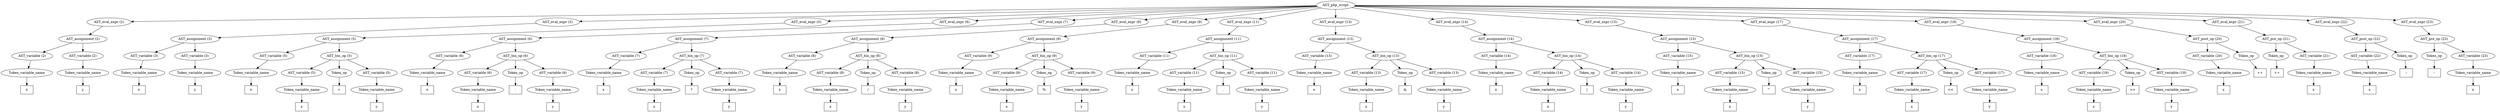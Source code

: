 /*
 * AST in dot format generated by phc -- the PHP compiler
 */

digraph AST {
node_0 [label="AST_php_script"];
node_1 [label="AST_eval_expr (2)"];
node_2 [label="AST_assignment (2)"];
node_3 [label="AST_variable (2)"];
node_4 [label="Token_variable_name"];
node_5 [label="x", shape=box]
node_4 -> node_5;
node_3 -> node_4;
node_6 [label="AST_variable (2)"];
node_7 [label="Token_variable_name"];
node_8 [label="y", shape=box]
node_7 -> node_8;
node_6 -> node_7;
node_2 -> node_6;
node_2 -> node_3;
node_1 -> node_2;
node_9 [label="AST_eval_expr (3)"];
node_10 [label="AST_assignment (3)"];
node_11 [label="AST_variable (3)"];
node_12 [label="Token_variable_name"];
node_13 [label="x", shape=box]
node_12 -> node_13;
node_11 -> node_12;
node_14 [label="AST_variable (3)"];
node_15 [label="Token_variable_name"];
node_16 [label="y", shape=box]
node_15 -> node_16;
node_14 -> node_15;
node_10 -> node_14;
node_10 -> node_11;
node_9 -> node_10;
node_17 [label="AST_eval_expr (5)"];
node_18 [label="AST_assignment (5)"];
node_19 [label="AST_variable (5)"];
node_20 [label="Token_variable_name"];
node_21 [label="x", shape=box]
node_20 -> node_21;
node_19 -> node_20;
node_22 [label="AST_bin_op (5)"];
node_23 [label="AST_variable (5)"];
node_24 [label="Token_variable_name"];
node_25 [label="x", shape=box]
node_24 -> node_25;
node_23 -> node_24;
node_26 [label="Token_op"];
node_27 [label="+", shape=box]
node_26 -> node_27;
node_28 [label="AST_variable (5)"];
node_29 [label="Token_variable_name"];
node_30 [label="y", shape=box]
node_29 -> node_30;
node_28 -> node_29;
node_22 -> node_28;
node_22 -> node_26;
node_22 -> node_23;
node_18 -> node_22;
node_18 -> node_19;
node_17 -> node_18;
node_31 [label="AST_eval_expr (6)"];
node_32 [label="AST_assignment (6)"];
node_33 [label="AST_variable (6)"];
node_34 [label="Token_variable_name"];
node_35 [label="x", shape=box]
node_34 -> node_35;
node_33 -> node_34;
node_36 [label="AST_bin_op (6)"];
node_37 [label="AST_variable (6)"];
node_38 [label="Token_variable_name"];
node_39 [label="x", shape=box]
node_38 -> node_39;
node_37 -> node_38;
node_40 [label="Token_op"];
node_41 [label="-", shape=box]
node_40 -> node_41;
node_42 [label="AST_variable (6)"];
node_43 [label="Token_variable_name"];
node_44 [label="y", shape=box]
node_43 -> node_44;
node_42 -> node_43;
node_36 -> node_42;
node_36 -> node_40;
node_36 -> node_37;
node_32 -> node_36;
node_32 -> node_33;
node_31 -> node_32;
node_45 [label="AST_eval_expr (7)"];
node_46 [label="AST_assignment (7)"];
node_47 [label="AST_variable (7)"];
node_48 [label="Token_variable_name"];
node_49 [label="x", shape=box]
node_48 -> node_49;
node_47 -> node_48;
node_50 [label="AST_bin_op (7)"];
node_51 [label="AST_variable (7)"];
node_52 [label="Token_variable_name"];
node_53 [label="x", shape=box]
node_52 -> node_53;
node_51 -> node_52;
node_54 [label="Token_op"];
node_55 [label="*", shape=box]
node_54 -> node_55;
node_56 [label="AST_variable (7)"];
node_57 [label="Token_variable_name"];
node_58 [label="y", shape=box]
node_57 -> node_58;
node_56 -> node_57;
node_50 -> node_56;
node_50 -> node_54;
node_50 -> node_51;
node_46 -> node_50;
node_46 -> node_47;
node_45 -> node_46;
node_59 [label="AST_eval_expr (8)"];
node_60 [label="AST_assignment (8)"];
node_61 [label="AST_variable (8)"];
node_62 [label="Token_variable_name"];
node_63 [label="x", shape=box]
node_62 -> node_63;
node_61 -> node_62;
node_64 [label="AST_bin_op (8)"];
node_65 [label="AST_variable (8)"];
node_66 [label="Token_variable_name"];
node_67 [label="x", shape=box]
node_66 -> node_67;
node_65 -> node_66;
node_68 [label="Token_op"];
node_69 [label="/", shape=box]
node_68 -> node_69;
node_70 [label="AST_variable (8)"];
node_71 [label="Token_variable_name"];
node_72 [label="y", shape=box]
node_71 -> node_72;
node_70 -> node_71;
node_64 -> node_70;
node_64 -> node_68;
node_64 -> node_65;
node_60 -> node_64;
node_60 -> node_61;
node_59 -> node_60;
node_73 [label="AST_eval_expr (9)"];
node_74 [label="AST_assignment (9)"];
node_75 [label="AST_variable (9)"];
node_76 [label="Token_variable_name"];
node_77 [label="x", shape=box]
node_76 -> node_77;
node_75 -> node_76;
node_78 [label="AST_bin_op (9)"];
node_79 [label="AST_variable (9)"];
node_80 [label="Token_variable_name"];
node_81 [label="x", shape=box]
node_80 -> node_81;
node_79 -> node_80;
node_82 [label="Token_op"];
node_83 [label="%", shape=box]
node_82 -> node_83;
node_84 [label="AST_variable (9)"];
node_85 [label="Token_variable_name"];
node_86 [label="y", shape=box]
node_85 -> node_86;
node_84 -> node_85;
node_78 -> node_84;
node_78 -> node_82;
node_78 -> node_79;
node_74 -> node_78;
node_74 -> node_75;
node_73 -> node_74;
node_87 [label="AST_eval_expr (11)"];
node_88 [label="AST_assignment (11)"];
node_89 [label="AST_variable (11)"];
node_90 [label="Token_variable_name"];
node_91 [label="x", shape=box]
node_90 -> node_91;
node_89 -> node_90;
node_92 [label="AST_bin_op (11)"];
node_93 [label="AST_variable (11)"];
node_94 [label="Token_variable_name"];
node_95 [label="x", shape=box]
node_94 -> node_95;
node_93 -> node_94;
node_96 [label="Token_op"];
node_97 [label=".", shape=box]
node_96 -> node_97;
node_98 [label="AST_variable (11)"];
node_99 [label="Token_variable_name"];
node_100 [label="y", shape=box]
node_99 -> node_100;
node_98 -> node_99;
node_92 -> node_98;
node_92 -> node_96;
node_92 -> node_93;
node_88 -> node_92;
node_88 -> node_89;
node_87 -> node_88;
node_101 [label="AST_eval_expr (13)"];
node_102 [label="AST_assignment (13)"];
node_103 [label="AST_variable (13)"];
node_104 [label="Token_variable_name"];
node_105 [label="x", shape=box]
node_104 -> node_105;
node_103 -> node_104;
node_106 [label="AST_bin_op (13)"];
node_107 [label="AST_variable (13)"];
node_108 [label="Token_variable_name"];
node_109 [label="x", shape=box]
node_108 -> node_109;
node_107 -> node_108;
node_110 [label="Token_op"];
node_111 [label="&", shape=box]
node_110 -> node_111;
node_112 [label="AST_variable (13)"];
node_113 [label="Token_variable_name"];
node_114 [label="y", shape=box]
node_113 -> node_114;
node_112 -> node_113;
node_106 -> node_112;
node_106 -> node_110;
node_106 -> node_107;
node_102 -> node_106;
node_102 -> node_103;
node_101 -> node_102;
node_115 [label="AST_eval_expr (14)"];
node_116 [label="AST_assignment (14)"];
node_117 [label="AST_variable (14)"];
node_118 [label="Token_variable_name"];
node_119 [label="x", shape=box]
node_118 -> node_119;
node_117 -> node_118;
node_120 [label="AST_bin_op (14)"];
node_121 [label="AST_variable (14)"];
node_122 [label="Token_variable_name"];
node_123 [label="x", shape=box]
node_122 -> node_123;
node_121 -> node_122;
node_124 [label="Token_op"];
node_125 [label="|", shape=box]
node_124 -> node_125;
node_126 [label="AST_variable (14)"];
node_127 [label="Token_variable_name"];
node_128 [label="y", shape=box]
node_127 -> node_128;
node_126 -> node_127;
node_120 -> node_126;
node_120 -> node_124;
node_120 -> node_121;
node_116 -> node_120;
node_116 -> node_117;
node_115 -> node_116;
node_129 [label="AST_eval_expr (15)"];
node_130 [label="AST_assignment (15)"];
node_131 [label="AST_variable (15)"];
node_132 [label="Token_variable_name"];
node_133 [label="x", shape=box]
node_132 -> node_133;
node_131 -> node_132;
node_134 [label="AST_bin_op (15)"];
node_135 [label="AST_variable (15)"];
node_136 [label="Token_variable_name"];
node_137 [label="x", shape=box]
node_136 -> node_137;
node_135 -> node_136;
node_138 [label="Token_op"];
node_139 [label="^", shape=box]
node_138 -> node_139;
node_140 [label="AST_variable (15)"];
node_141 [label="Token_variable_name"];
node_142 [label="y", shape=box]
node_141 -> node_142;
node_140 -> node_141;
node_134 -> node_140;
node_134 -> node_138;
node_134 -> node_135;
node_130 -> node_134;
node_130 -> node_131;
node_129 -> node_130;
node_143 [label="AST_eval_expr (17)"];
node_144 [label="AST_assignment (17)"];
node_145 [label="AST_variable (17)"];
node_146 [label="Token_variable_name"];
node_147 [label="x", shape=box]
node_146 -> node_147;
node_145 -> node_146;
node_148 [label="AST_bin_op (17)"];
node_149 [label="AST_variable (17)"];
node_150 [label="Token_variable_name"];
node_151 [label="x", shape=box]
node_150 -> node_151;
node_149 -> node_150;
node_152 [label="Token_op"];
node_153 [label="<<", shape=box]
node_152 -> node_153;
node_154 [label="AST_variable (17)"];
node_155 [label="Token_variable_name"];
node_156 [label="y", shape=box]
node_155 -> node_156;
node_154 -> node_155;
node_148 -> node_154;
node_148 -> node_152;
node_148 -> node_149;
node_144 -> node_148;
node_144 -> node_145;
node_143 -> node_144;
node_157 [label="AST_eval_expr (18)"];
node_158 [label="AST_assignment (18)"];
node_159 [label="AST_variable (18)"];
node_160 [label="Token_variable_name"];
node_161 [label="x", shape=box]
node_160 -> node_161;
node_159 -> node_160;
node_162 [label="AST_bin_op (18)"];
node_163 [label="AST_variable (18)"];
node_164 [label="Token_variable_name"];
node_165 [label="x", shape=box]
node_164 -> node_165;
node_163 -> node_164;
node_166 [label="Token_op"];
node_167 [label=">>", shape=box]
node_166 -> node_167;
node_168 [label="AST_variable (18)"];
node_169 [label="Token_variable_name"];
node_170 [label="y", shape=box]
node_169 -> node_170;
node_168 -> node_169;
node_162 -> node_168;
node_162 -> node_166;
node_162 -> node_163;
node_158 -> node_162;
node_158 -> node_159;
node_157 -> node_158;
node_171 [label="AST_eval_expr (20)"];
node_172 [label="AST_post_op (20)"];
node_173 [label="AST_variable (20)"];
node_174 [label="Token_variable_name"];
node_175 [label="x", shape=box]
node_174 -> node_175;
node_173 -> node_174;
node_176 [label="Token_op"];
node_177 [label="++", shape=box]
node_176 -> node_177;
node_172 -> node_176;
node_172 -> node_173;
node_171 -> node_172;
node_178 [label="AST_eval_expr (21)"];
node_179 [label="AST_pre_op (21)"];
node_180 [label="Token_op"];
node_181 [label="++", shape=box]
node_180 -> node_181;
node_182 [label="AST_variable (21)"];
node_183 [label="Token_variable_name"];
node_184 [label="x", shape=box]
node_183 -> node_184;
node_182 -> node_183;
node_179 -> node_182;
node_179 -> node_180;
node_178 -> node_179;
node_185 [label="AST_eval_expr (22)"];
node_186 [label="AST_post_op (22)"];
node_187 [label="AST_variable (22)"];
node_188 [label="Token_variable_name"];
node_189 [label="x", shape=box]
node_188 -> node_189;
node_187 -> node_188;
node_190 [label="Token_op"];
node_191 [label="--", shape=box]
node_190 -> node_191;
node_186 -> node_190;
node_186 -> node_187;
node_185 -> node_186;
node_192 [label="AST_eval_expr (23)"];
node_193 [label="AST_pre_op (23)"];
node_194 [label="Token_op"];
node_195 [label="--", shape=box]
node_194 -> node_195;
node_196 [label="AST_variable (23)"];
node_197 [label="Token_variable_name"];
node_198 [label="x", shape=box]
node_197 -> node_198;
node_196 -> node_197;
node_193 -> node_196;
node_193 -> node_194;
node_192 -> node_193;
node_0 -> node_192;
node_0 -> node_185;
node_0 -> node_178;
node_0 -> node_171;
node_0 -> node_157;
node_0 -> node_143;
node_0 -> node_129;
node_0 -> node_115;
node_0 -> node_101;
node_0 -> node_87;
node_0 -> node_73;
node_0 -> node_59;
node_0 -> node_45;
node_0 -> node_31;
node_0 -> node_17;
node_0 -> node_9;
node_0 -> node_1;
}
